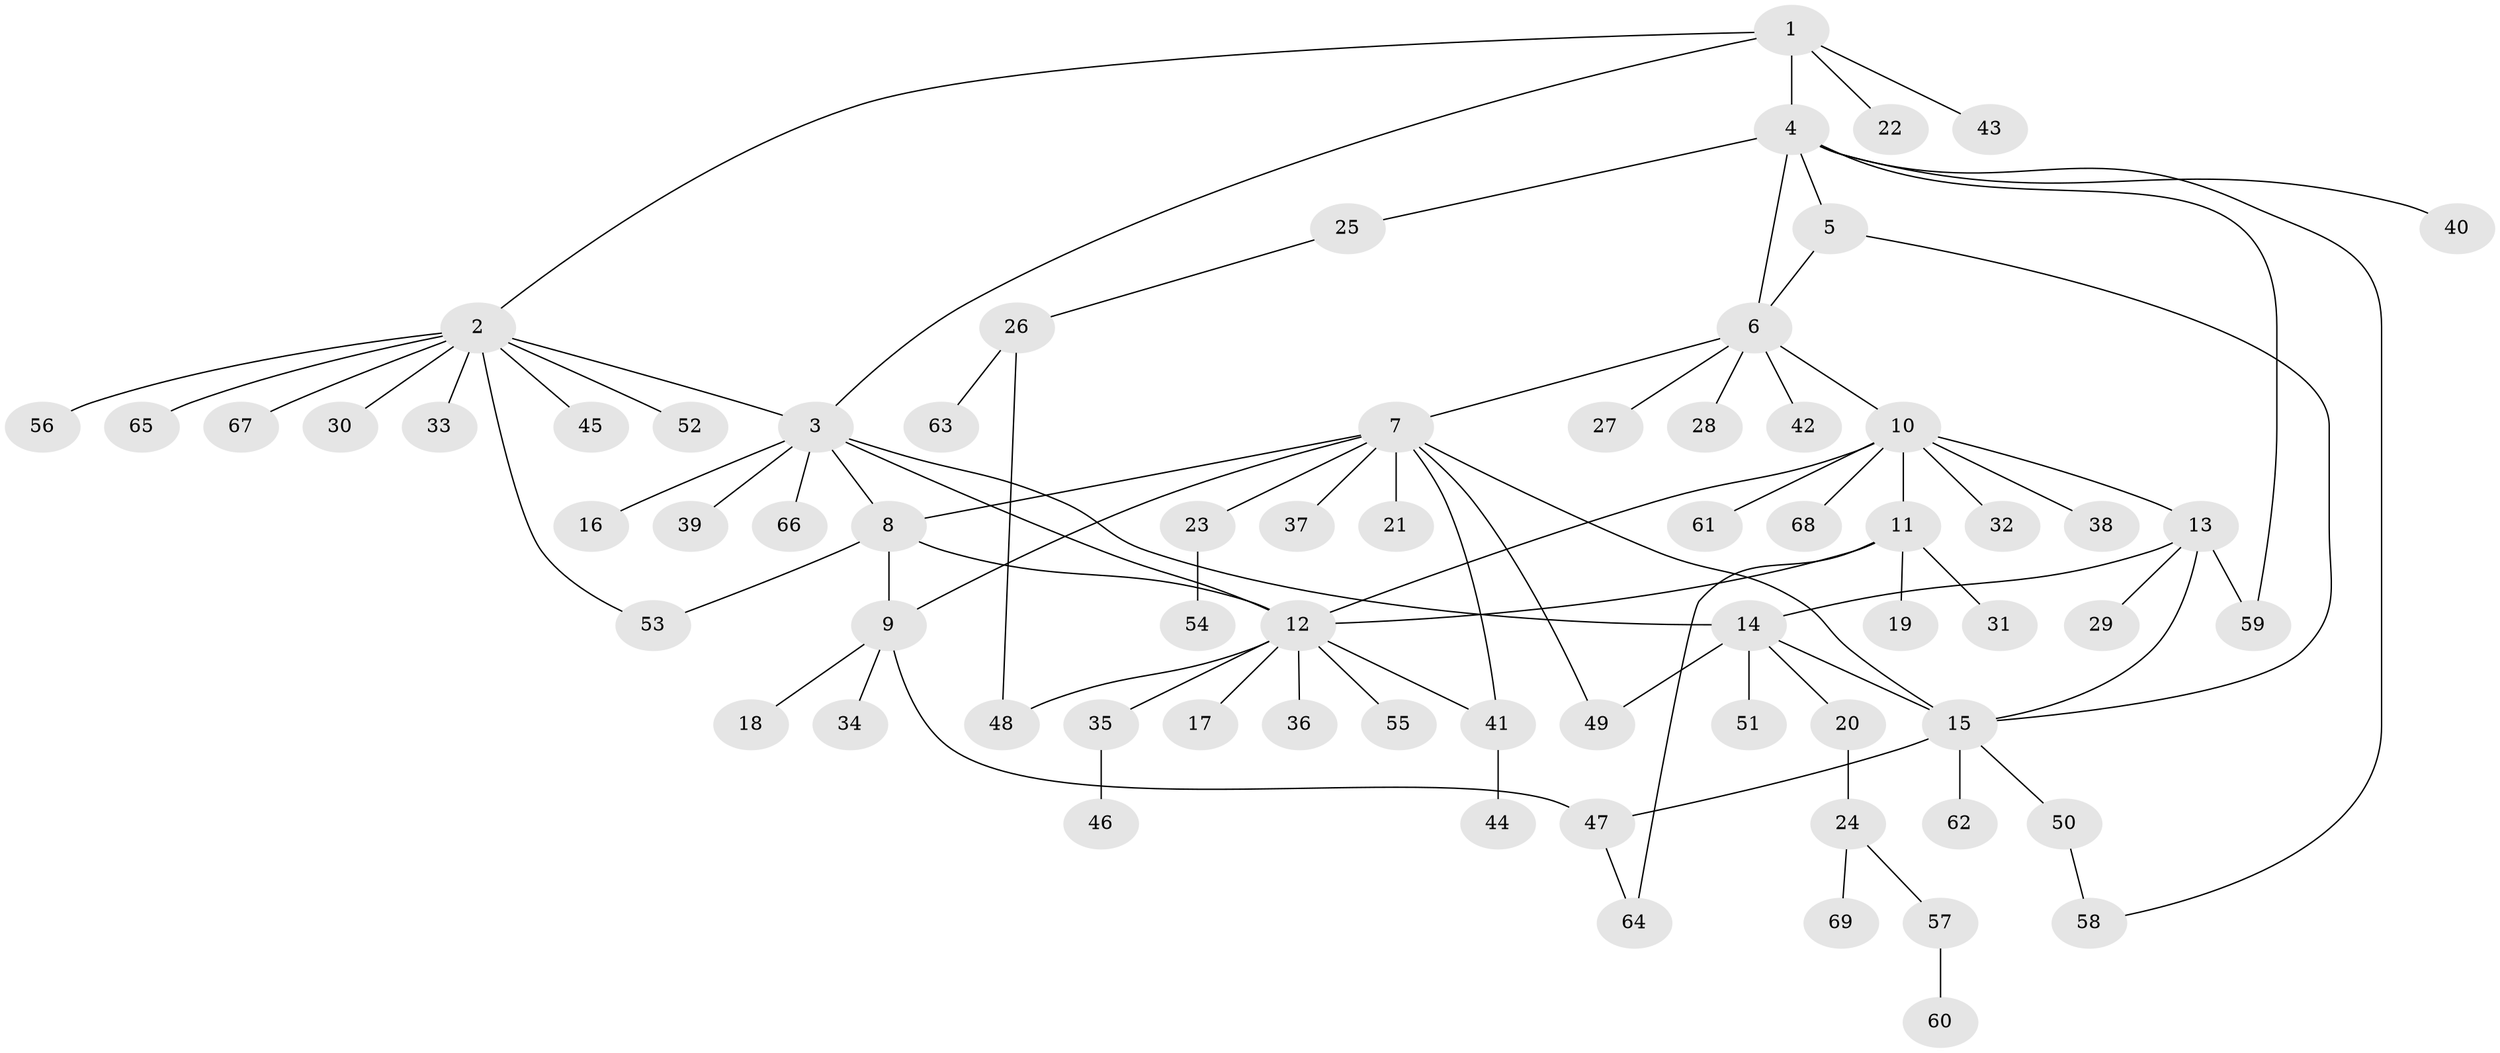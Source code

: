 // Generated by graph-tools (version 1.1) at 2025/50/03/09/25 03:50:32]
// undirected, 69 vertices, 87 edges
graph export_dot {
graph [start="1"]
  node [color=gray90,style=filled];
  1;
  2;
  3;
  4;
  5;
  6;
  7;
  8;
  9;
  10;
  11;
  12;
  13;
  14;
  15;
  16;
  17;
  18;
  19;
  20;
  21;
  22;
  23;
  24;
  25;
  26;
  27;
  28;
  29;
  30;
  31;
  32;
  33;
  34;
  35;
  36;
  37;
  38;
  39;
  40;
  41;
  42;
  43;
  44;
  45;
  46;
  47;
  48;
  49;
  50;
  51;
  52;
  53;
  54;
  55;
  56;
  57;
  58;
  59;
  60;
  61;
  62;
  63;
  64;
  65;
  66;
  67;
  68;
  69;
  1 -- 2;
  1 -- 3;
  1 -- 4;
  1 -- 22;
  1 -- 43;
  2 -- 3;
  2 -- 30;
  2 -- 33;
  2 -- 45;
  2 -- 52;
  2 -- 53;
  2 -- 56;
  2 -- 65;
  2 -- 67;
  3 -- 8;
  3 -- 12;
  3 -- 14;
  3 -- 16;
  3 -- 39;
  3 -- 66;
  4 -- 5;
  4 -- 6;
  4 -- 25;
  4 -- 40;
  4 -- 58;
  4 -- 59;
  5 -- 6;
  5 -- 15;
  6 -- 7;
  6 -- 10;
  6 -- 27;
  6 -- 28;
  6 -- 42;
  7 -- 8;
  7 -- 9;
  7 -- 15;
  7 -- 21;
  7 -- 23;
  7 -- 37;
  7 -- 41;
  7 -- 49;
  8 -- 9;
  8 -- 12;
  8 -- 53;
  9 -- 18;
  9 -- 34;
  9 -- 47;
  10 -- 11;
  10 -- 12;
  10 -- 13;
  10 -- 32;
  10 -- 38;
  10 -- 61;
  10 -- 68;
  11 -- 12;
  11 -- 19;
  11 -- 31;
  11 -- 64;
  12 -- 17;
  12 -- 35;
  12 -- 36;
  12 -- 41;
  12 -- 48;
  12 -- 55;
  13 -- 14;
  13 -- 15;
  13 -- 29;
  13 -- 59;
  14 -- 15;
  14 -- 20;
  14 -- 49;
  14 -- 51;
  15 -- 47;
  15 -- 50;
  15 -- 62;
  20 -- 24;
  23 -- 54;
  24 -- 57;
  24 -- 69;
  25 -- 26;
  26 -- 48;
  26 -- 63;
  35 -- 46;
  41 -- 44;
  47 -- 64;
  50 -- 58;
  57 -- 60;
}
